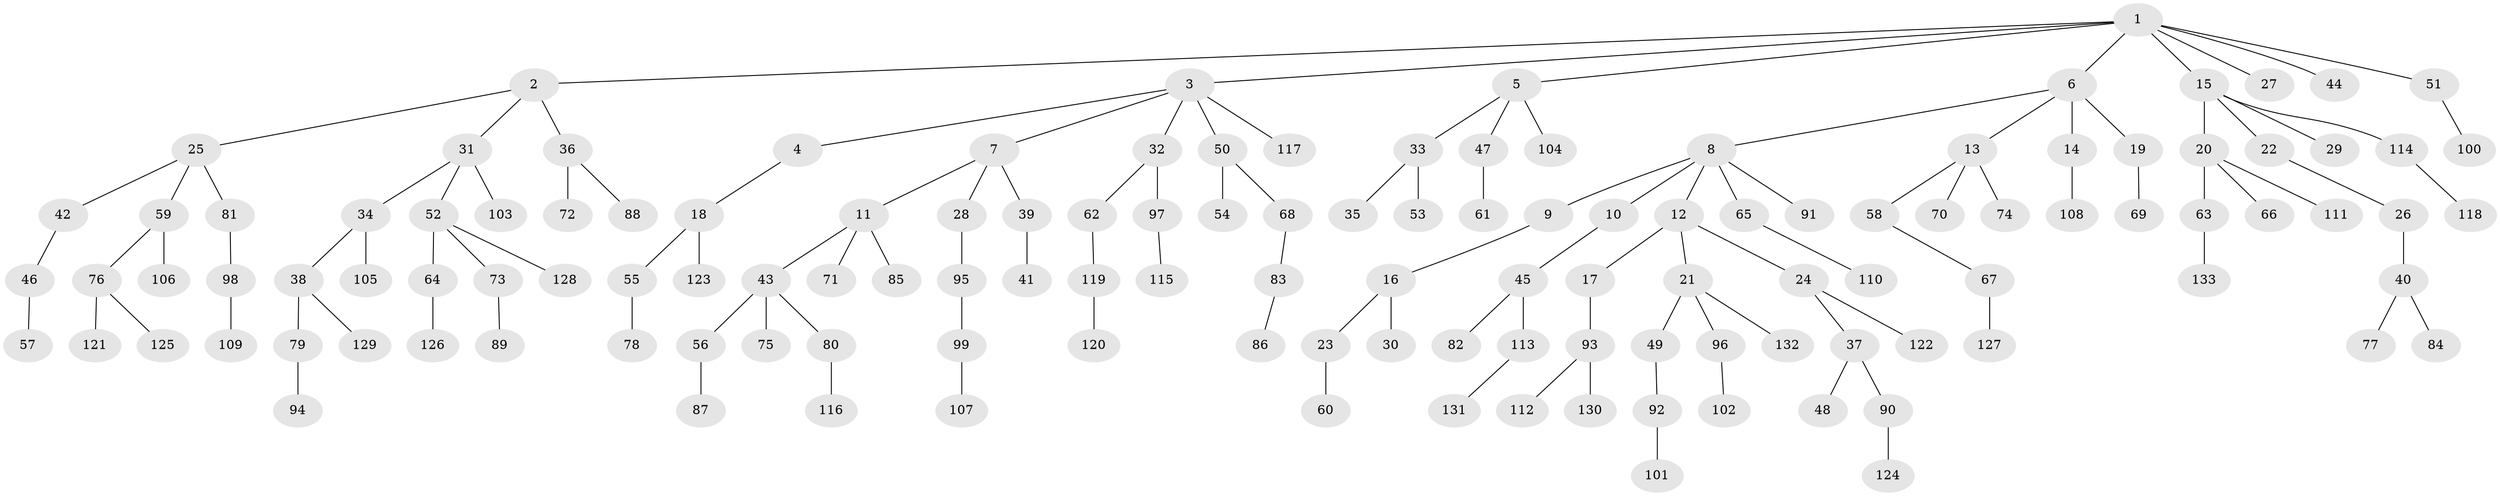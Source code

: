 // coarse degree distribution, {5: 0.075, 3: 0.125, 2: 0.275, 6: 0.025, 1: 0.5}
// Generated by graph-tools (version 1.1) at 2025/51/03/04/25 22:51:32]
// undirected, 133 vertices, 132 edges
graph export_dot {
  node [color=gray90,style=filled];
  1;
  2;
  3;
  4;
  5;
  6;
  7;
  8;
  9;
  10;
  11;
  12;
  13;
  14;
  15;
  16;
  17;
  18;
  19;
  20;
  21;
  22;
  23;
  24;
  25;
  26;
  27;
  28;
  29;
  30;
  31;
  32;
  33;
  34;
  35;
  36;
  37;
  38;
  39;
  40;
  41;
  42;
  43;
  44;
  45;
  46;
  47;
  48;
  49;
  50;
  51;
  52;
  53;
  54;
  55;
  56;
  57;
  58;
  59;
  60;
  61;
  62;
  63;
  64;
  65;
  66;
  67;
  68;
  69;
  70;
  71;
  72;
  73;
  74;
  75;
  76;
  77;
  78;
  79;
  80;
  81;
  82;
  83;
  84;
  85;
  86;
  87;
  88;
  89;
  90;
  91;
  92;
  93;
  94;
  95;
  96;
  97;
  98;
  99;
  100;
  101;
  102;
  103;
  104;
  105;
  106;
  107;
  108;
  109;
  110;
  111;
  112;
  113;
  114;
  115;
  116;
  117;
  118;
  119;
  120;
  121;
  122;
  123;
  124;
  125;
  126;
  127;
  128;
  129;
  130;
  131;
  132;
  133;
  1 -- 2;
  1 -- 3;
  1 -- 5;
  1 -- 6;
  1 -- 15;
  1 -- 27;
  1 -- 44;
  1 -- 51;
  2 -- 25;
  2 -- 31;
  2 -- 36;
  3 -- 4;
  3 -- 7;
  3 -- 32;
  3 -- 50;
  3 -- 117;
  4 -- 18;
  5 -- 33;
  5 -- 47;
  5 -- 104;
  6 -- 8;
  6 -- 13;
  6 -- 14;
  6 -- 19;
  7 -- 11;
  7 -- 28;
  7 -- 39;
  8 -- 9;
  8 -- 10;
  8 -- 12;
  8 -- 65;
  8 -- 91;
  9 -- 16;
  10 -- 45;
  11 -- 43;
  11 -- 71;
  11 -- 85;
  12 -- 17;
  12 -- 21;
  12 -- 24;
  13 -- 58;
  13 -- 70;
  13 -- 74;
  14 -- 108;
  15 -- 20;
  15 -- 22;
  15 -- 29;
  15 -- 114;
  16 -- 23;
  16 -- 30;
  17 -- 93;
  18 -- 55;
  18 -- 123;
  19 -- 69;
  20 -- 63;
  20 -- 66;
  20 -- 111;
  21 -- 49;
  21 -- 96;
  21 -- 132;
  22 -- 26;
  23 -- 60;
  24 -- 37;
  24 -- 122;
  25 -- 42;
  25 -- 59;
  25 -- 81;
  26 -- 40;
  28 -- 95;
  31 -- 34;
  31 -- 52;
  31 -- 103;
  32 -- 62;
  32 -- 97;
  33 -- 35;
  33 -- 53;
  34 -- 38;
  34 -- 105;
  36 -- 72;
  36 -- 88;
  37 -- 48;
  37 -- 90;
  38 -- 79;
  38 -- 129;
  39 -- 41;
  40 -- 77;
  40 -- 84;
  42 -- 46;
  43 -- 56;
  43 -- 75;
  43 -- 80;
  45 -- 82;
  45 -- 113;
  46 -- 57;
  47 -- 61;
  49 -- 92;
  50 -- 54;
  50 -- 68;
  51 -- 100;
  52 -- 64;
  52 -- 73;
  52 -- 128;
  55 -- 78;
  56 -- 87;
  58 -- 67;
  59 -- 76;
  59 -- 106;
  62 -- 119;
  63 -- 133;
  64 -- 126;
  65 -- 110;
  67 -- 127;
  68 -- 83;
  73 -- 89;
  76 -- 121;
  76 -- 125;
  79 -- 94;
  80 -- 116;
  81 -- 98;
  83 -- 86;
  90 -- 124;
  92 -- 101;
  93 -- 112;
  93 -- 130;
  95 -- 99;
  96 -- 102;
  97 -- 115;
  98 -- 109;
  99 -- 107;
  113 -- 131;
  114 -- 118;
  119 -- 120;
}
